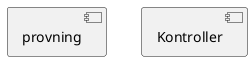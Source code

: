 @startuml
component provning
component Kontroller
@enduml

# Local Variables:
# compile-command: "/usr/bin/plantuml -tpng ./testning.plantuml"
# End:
